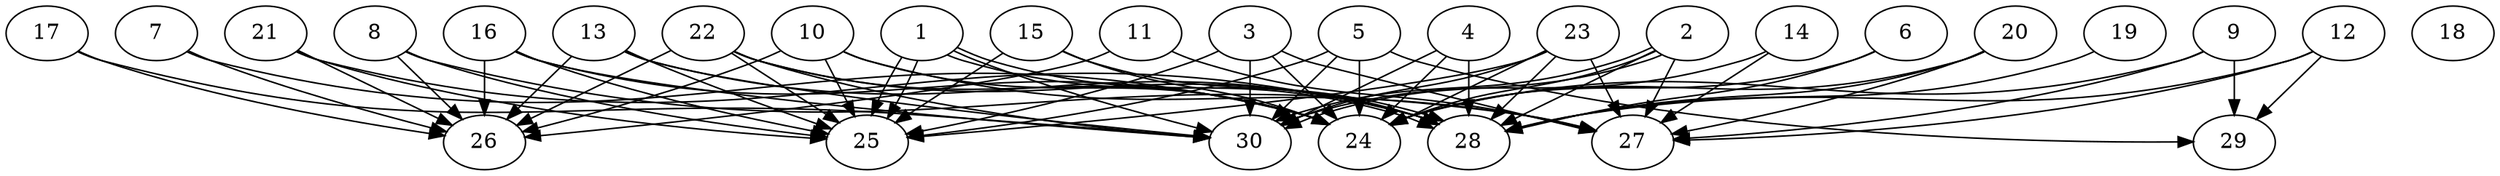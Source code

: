 // DAG automatically generated by daggen at Thu Oct  3 14:04:18 2019
// ./daggen --dot -n 30 --ccr 0.3 --fat 0.9 --regular 0.5 --density 0.6 --mindata 5242880 --maxdata 52428800 
digraph G {
  1 [size="79810560", alpha="0.18", expect_size="23943168"] 
  1 -> 25 [size ="23943168"]
  1 -> 25 [size ="23943168"]
  1 -> 28 [size ="23943168"]
  1 -> 28 [size ="23943168"]
  1 -> 30 [size ="23943168"]
  2 [size="99232427", alpha="0.20", expect_size="29769728"] 
  2 -> 24 [size ="29769728"]
  2 -> 27 [size ="29769728"]
  2 -> 28 [size ="29769728"]
  2 -> 30 [size ="29769728"]
  2 -> 30 [size ="29769728"]
  3 [size="98116267", alpha="0.18", expect_size="29434880"] 
  3 -> 24 [size ="29434880"]
  3 -> 25 [size ="29434880"]
  3 -> 27 [size ="29434880"]
  3 -> 30 [size ="29434880"]
  4 [size="147462827", alpha="0.00", expect_size="44238848"] 
  4 -> 24 [size ="44238848"]
  4 -> 28 [size ="44238848"]
  4 -> 30 [size ="44238848"]
  5 [size="69024427", alpha="0.10", expect_size="20707328"] 
  5 -> 24 [size ="20707328"]
  5 -> 25 [size ="20707328"]
  5 -> 29 [size ="20707328"]
  5 -> 30 [size ="20707328"]
  6 [size="128812373", alpha="0.10", expect_size="38643712"] 
  6 -> 24 [size ="38643712"]
  6 -> 28 [size ="38643712"]
  7 [size="27682133", alpha="0.05", expect_size="8304640"] 
  7 -> 24 [size ="8304640"]
  7 -> 26 [size ="8304640"]
  8 [size="126921387", alpha="0.07", expect_size="38076416"] 
  8 -> 25 [size ="38076416"]
  8 -> 26 [size ="38076416"]
  8 -> 27 [size ="38076416"]
  9 [size="80158720", alpha="0.18", expect_size="24047616"] 
  9 -> 24 [size ="24047616"]
  9 -> 27 [size ="24047616"]
  9 -> 29 [size ="24047616"]
  10 [size="115879253", alpha="0.11", expect_size="34763776"] 
  10 -> 24 [size ="34763776"]
  10 -> 25 [size ="34763776"]
  10 -> 26 [size ="34763776"]
  10 -> 27 [size ="34763776"]
  11 [size="66556587", alpha="0.06", expect_size="19966976"] 
  11 -> 26 [size ="19966976"]
  11 -> 27 [size ="19966976"]
  12 [size="54388053", alpha="0.15", expect_size="16316416"] 
  12 -> 27 [size ="16316416"]
  12 -> 28 [size ="16316416"]
  12 -> 29 [size ="16316416"]
  13 [size="51671040", alpha="0.15", expect_size="15501312"] 
  13 -> 25 [size ="15501312"]
  13 -> 26 [size ="15501312"]
  13 -> 28 [size ="15501312"]
  13 -> 30 [size ="15501312"]
  14 [size="33368747", alpha="0.01", expect_size="10010624"] 
  14 -> 27 [size ="10010624"]
  14 -> 30 [size ="10010624"]
  15 [size="36539733", alpha="0.16", expect_size="10961920"] 
  15 -> 24 [size ="10961920"]
  15 -> 25 [size ="10961920"]
  15 -> 28 [size ="10961920"]
  16 [size="113404587", alpha="0.12", expect_size="34021376"] 
  16 -> 24 [size ="34021376"]
  16 -> 25 [size ="34021376"]
  16 -> 26 [size ="34021376"]
  16 -> 30 [size ="34021376"]
  17 [size="30989653", alpha="0.05", expect_size="9296896"] 
  17 -> 26 [size ="9296896"]
  17 -> 30 [size ="9296896"]
  18 [size="67235840", alpha="0.15", expect_size="20170752"] 
  19 [size="122207573", alpha="0.14", expect_size="36662272"] 
  19 -> 28 [size ="36662272"]
  20 [size="106414080", alpha="0.03", expect_size="31924224"] 
  20 -> 24 [size ="31924224"]
  20 -> 27 [size ="31924224"]
  20 -> 28 [size ="31924224"]
  21 [size="34003627", alpha="0.01", expect_size="10201088"] 
  21 -> 25 [size ="10201088"]
  21 -> 26 [size ="10201088"]
  21 -> 28 [size ="10201088"]
  22 [size="78066347", alpha="0.09", expect_size="23419904"] 
  22 -> 24 [size ="23419904"]
  22 -> 25 [size ="23419904"]
  22 -> 26 [size ="23419904"]
  22 -> 28 [size ="23419904"]
  22 -> 30 [size ="23419904"]
  23 [size="35566933", alpha="0.07", expect_size="10670080"] 
  23 -> 24 [size ="10670080"]
  23 -> 25 [size ="10670080"]
  23 -> 27 [size ="10670080"]
  23 -> 28 [size ="10670080"]
  23 -> 30 [size ="10670080"]
  24 [size="154299733", alpha="0.01", expect_size="46289920"] 
  25 [size="160539307", alpha="0.02", expect_size="48161792"] 
  26 [size="125416107", alpha="0.17", expect_size="37624832"] 
  27 [size="61890560", alpha="0.14", expect_size="18567168"] 
  28 [size="100440747", alpha="0.04", expect_size="30132224"] 
  29 [size="64037547", alpha="0.03", expect_size="19211264"] 
  30 [size="173588480", alpha="0.14", expect_size="52076544"] 
}
